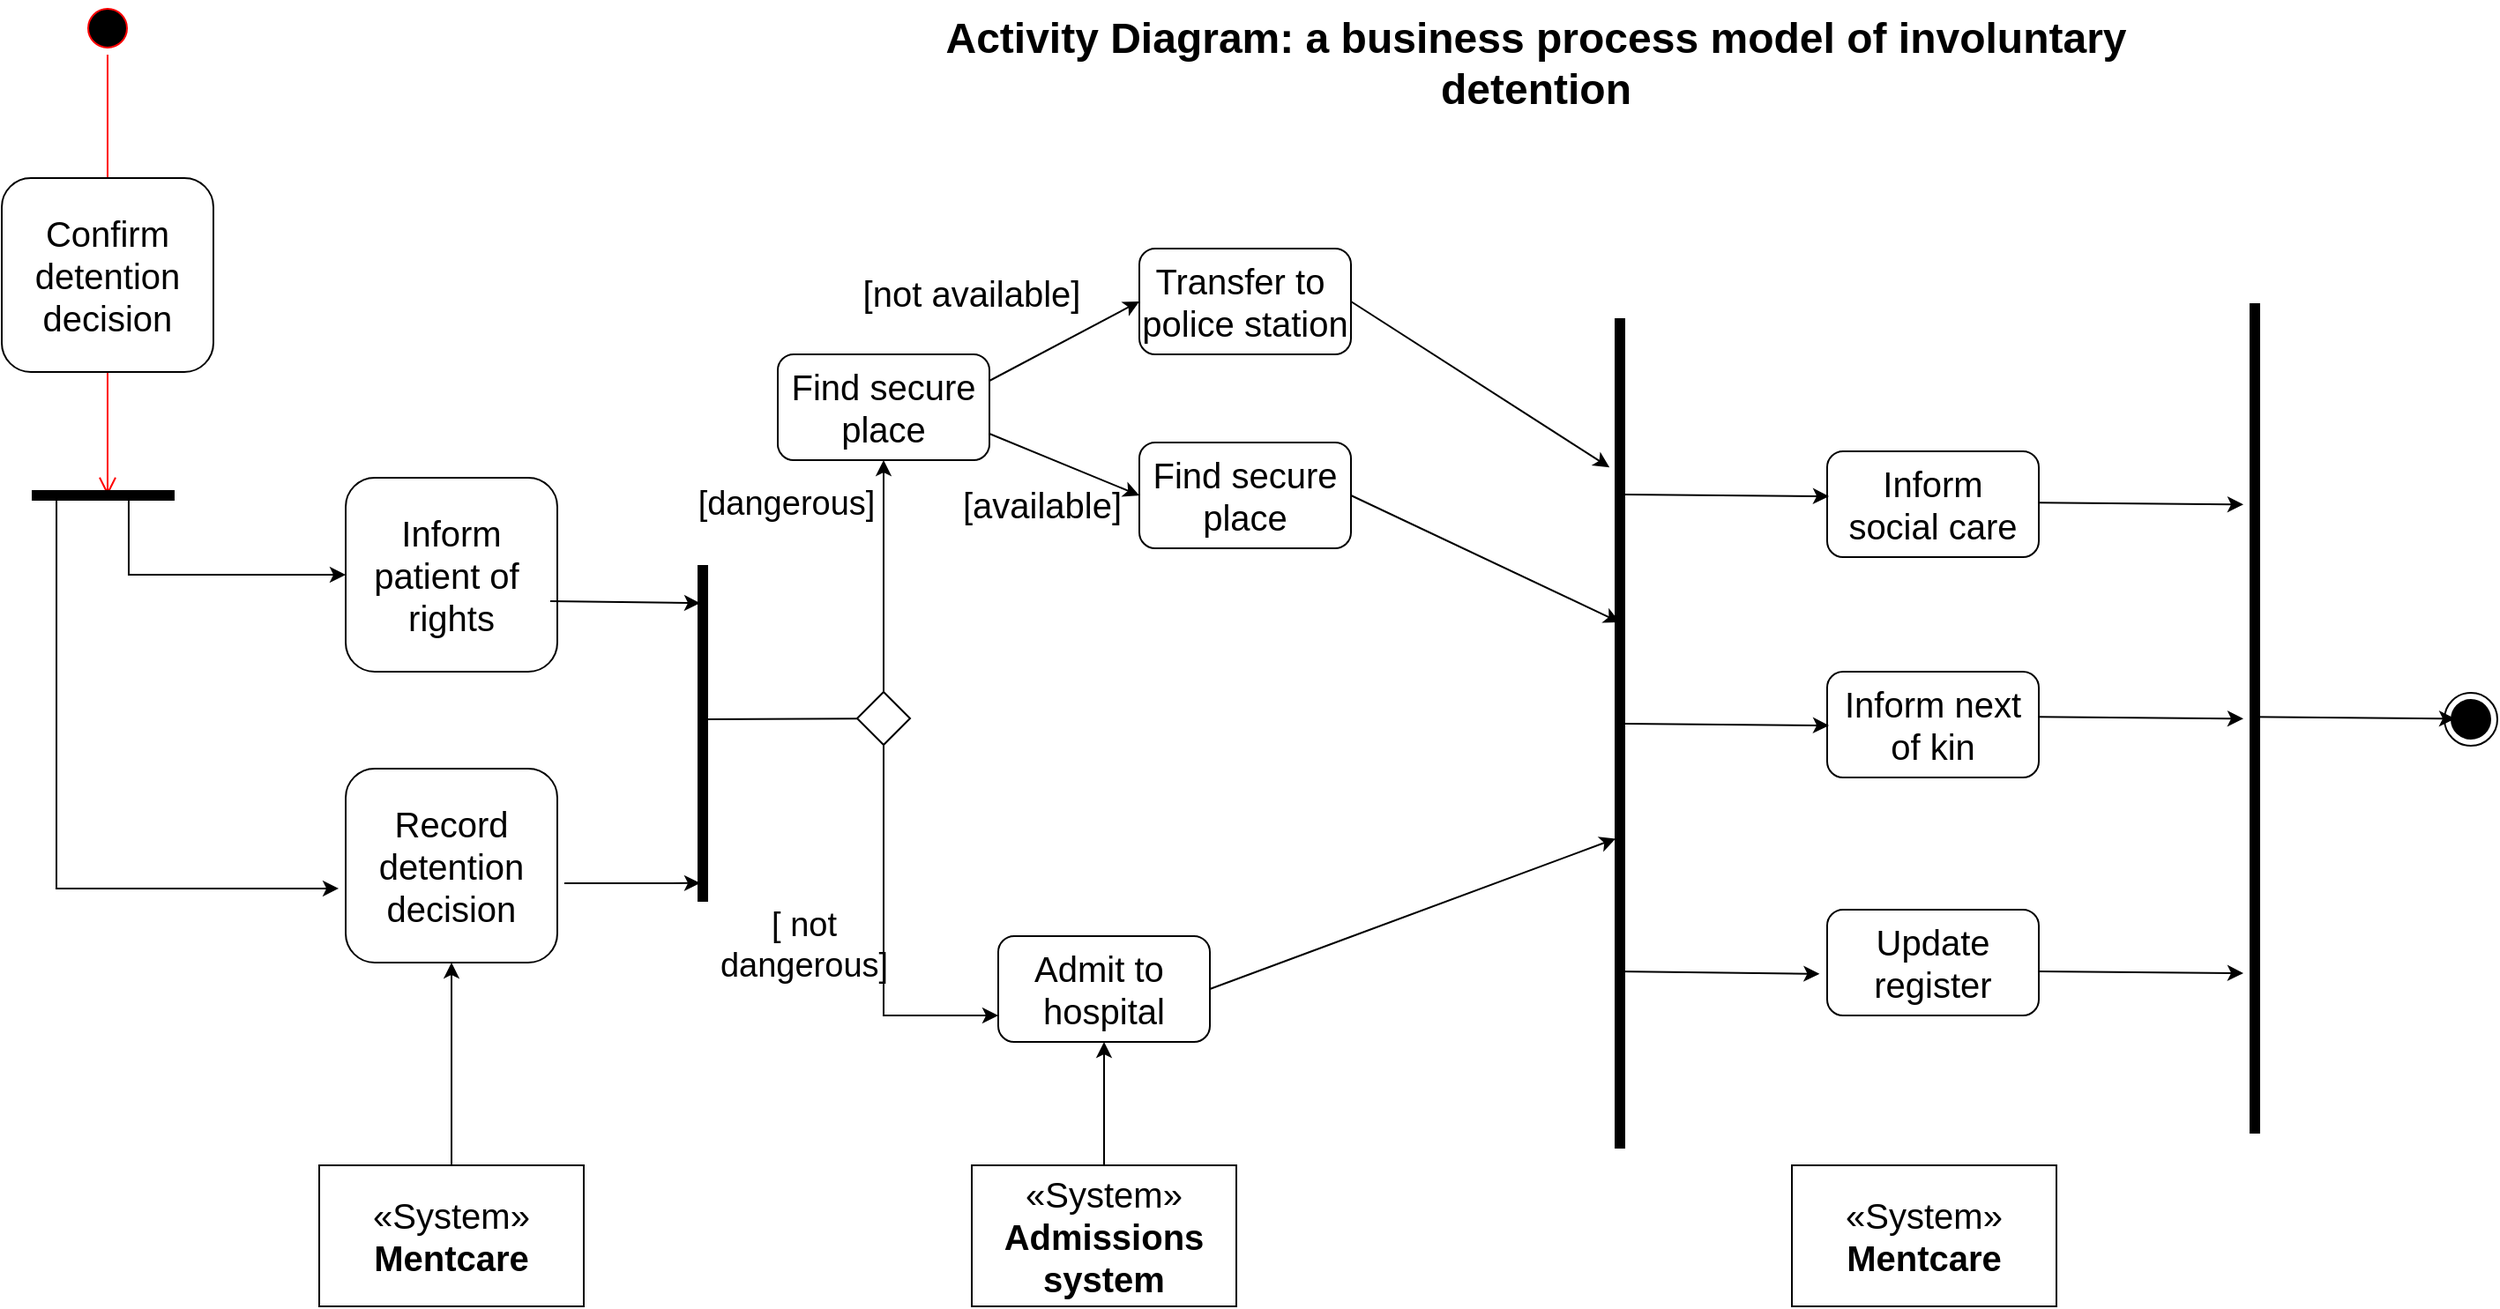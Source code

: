 <mxfile version="24.3.0" type="device">
  <diagram name="Page-1" id="-BxXAOziNJsNvNlKN5Kr">
    <mxGraphModel dx="794" dy="510" grid="1" gridSize="10" guides="1" tooltips="1" connect="1" arrows="1" fold="1" page="1" pageScale="1" pageWidth="827" pageHeight="1169" math="0" shadow="0">
      <root>
        <mxCell id="0" />
        <mxCell id="1" parent="0" />
        <mxCell id="8Kzg3xWZDTRwA0DRGUe8-1" value="" style="ellipse;html=1;shape=startState;fillColor=#000000;strokeColor=#ff0000;" vertex="1" parent="1">
          <mxGeometry x="90" y="40" width="30" height="30" as="geometry" />
        </mxCell>
        <mxCell id="8Kzg3xWZDTRwA0DRGUe8-2" value="" style="edgeStyle=orthogonalEdgeStyle;html=1;verticalAlign=bottom;endArrow=open;endSize=8;strokeColor=#ff0000;rounded=0;" edge="1" source="8Kzg3xWZDTRwA0DRGUe8-1" parent="1">
          <mxGeometry relative="1" as="geometry">
            <mxPoint x="105" y="320" as="targetPoint" />
          </mxGeometry>
        </mxCell>
        <mxCell id="8Kzg3xWZDTRwA0DRGUe8-3" value="&lt;font style=&quot;font-size: 24px;&quot;&gt;&lt;b&gt;Activity Diagram: a business process model of involuntary detention&lt;/b&gt;&lt;/font&gt;" style="text;html=1;align=center;verticalAlign=middle;whiteSpace=wrap;rounded=0;" vertex="1" parent="1">
          <mxGeometry x="560" y="60" width="710" height="30" as="geometry" />
        </mxCell>
        <mxCell id="8Kzg3xWZDTRwA0DRGUe8-4" value="&lt;font style=&quot;font-size: 20px;&quot;&gt;Confirm&lt;/font&gt;&lt;div style=&quot;font-size: 20px;&quot;&gt;&lt;font style=&quot;font-size: 20px;&quot;&gt;detention&lt;/font&gt;&lt;/div&gt;&lt;div style=&quot;font-size: 20px;&quot;&gt;&lt;font style=&quot;font-size: 20px;&quot;&gt;decision&lt;/font&gt;&lt;/div&gt;" style="rounded=1;whiteSpace=wrap;html=1;" vertex="1" parent="1">
          <mxGeometry x="45" y="140" width="120" height="110" as="geometry" />
        </mxCell>
        <mxCell id="8Kzg3xWZDTRwA0DRGUe8-7" value="" style="html=1;points=[];perimeter=orthogonalPerimeter;fillColor=strokeColor;rotation=-90;" vertex="1" parent="1">
          <mxGeometry x="100" y="280" width="5" height="80" as="geometry" />
        </mxCell>
        <mxCell id="8Kzg3xWZDTRwA0DRGUe8-8" value="&lt;span style=&quot;font-size: 20px;&quot;&gt;Inform&lt;/span&gt;&lt;div&gt;&lt;span style=&quot;font-size: 20px;&quot;&gt;patient of&amp;nbsp;&lt;/span&gt;&lt;/div&gt;&lt;div&gt;&lt;span style=&quot;font-size: 20px;&quot;&gt;rights&lt;/span&gt;&lt;/div&gt;" style="rounded=1;whiteSpace=wrap;html=1;" vertex="1" parent="1">
          <mxGeometry x="240" y="310" width="120" height="110" as="geometry" />
        </mxCell>
        <mxCell id="8Kzg3xWZDTRwA0DRGUe8-9" value="&lt;span style=&quot;font-size: 20px;&quot;&gt;Record&lt;/span&gt;&lt;div&gt;&lt;span style=&quot;font-size: 20px;&quot;&gt;detention&lt;/span&gt;&lt;/div&gt;&lt;div&gt;&lt;span style=&quot;font-size: 20px;&quot;&gt;decision&lt;/span&gt;&lt;/div&gt;" style="rounded=1;whiteSpace=wrap;html=1;" vertex="1" parent="1">
          <mxGeometry x="240" y="475" width="120" height="110" as="geometry" />
        </mxCell>
        <mxCell id="8Kzg3xWZDTRwA0DRGUe8-10" value="" style="endArrow=classic;html=1;rounded=0;entryX=0;entryY=0.5;entryDx=0;entryDy=0;exitX=0.1;exitY=0.681;exitDx=0;exitDy=0;exitPerimeter=0;edgeStyle=orthogonalEdgeStyle;" edge="1" parent="1" source="8Kzg3xWZDTRwA0DRGUe8-7" target="8Kzg3xWZDTRwA0DRGUe8-8">
          <mxGeometry width="50" height="50" relative="1" as="geometry">
            <mxPoint x="130" y="330" as="sourcePoint" />
            <mxPoint x="180" y="370" as="targetPoint" />
          </mxGeometry>
        </mxCell>
        <mxCell id="8Kzg3xWZDTRwA0DRGUe8-11" value="" style="endArrow=classic;html=1;rounded=0;exitX=0.1;exitY=0.169;exitDx=0;exitDy=0;exitPerimeter=0;entryX=-0.033;entryY=0.618;entryDx=0;entryDy=0;entryPerimeter=0;edgeStyle=orthogonalEdgeStyle;" edge="1" parent="1" source="8Kzg3xWZDTRwA0DRGUe8-7" target="8Kzg3xWZDTRwA0DRGUe8-9">
          <mxGeometry width="50" height="50" relative="1" as="geometry">
            <mxPoint x="120" y="520" as="sourcePoint" />
            <mxPoint x="170" y="470" as="targetPoint" />
            <Array as="points">
              <mxPoint x="76" y="543" />
            </Array>
          </mxGeometry>
        </mxCell>
        <mxCell id="8Kzg3xWZDTRwA0DRGUe8-12" value="&lt;font style=&quot;font-size: 20px;&quot;&gt;«System»&lt;br&gt;&lt;b&gt;Mentcare&lt;/b&gt;&lt;/font&gt;" style="html=1;whiteSpace=wrap;" vertex="1" parent="1">
          <mxGeometry x="225" y="700" width="150" height="80" as="geometry" />
        </mxCell>
        <mxCell id="8Kzg3xWZDTRwA0DRGUe8-13" value="" style="endArrow=classic;html=1;rounded=0;exitX=0.5;exitY=0;exitDx=0;exitDy=0;entryX=0.5;entryY=1;entryDx=0;entryDy=0;" edge="1" parent="1" source="8Kzg3xWZDTRwA0DRGUe8-12" target="8Kzg3xWZDTRwA0DRGUe8-9">
          <mxGeometry width="50" height="50" relative="1" as="geometry">
            <mxPoint x="430" y="640" as="sourcePoint" />
            <mxPoint x="480" y="590" as="targetPoint" />
          </mxGeometry>
        </mxCell>
        <mxCell id="8Kzg3xWZDTRwA0DRGUe8-14" value="" style="html=1;points=[];perimeter=orthogonalPerimeter;fillColor=strokeColor;rotation=0;" vertex="1" parent="1">
          <mxGeometry x="440" y="360" width="5" height="190" as="geometry" />
        </mxCell>
        <mxCell id="8Kzg3xWZDTRwA0DRGUe8-15" value="" style="rhombus;" vertex="1" parent="1">
          <mxGeometry x="530" y="431.5" width="30" height="30" as="geometry" />
        </mxCell>
        <mxCell id="8Kzg3xWZDTRwA0DRGUe8-16" value="" style="endArrow=none;html=1;rounded=0;exitX=0.6;exitY=0.458;exitDx=0;exitDy=0;exitPerimeter=0;" edge="1" parent="1" source="8Kzg3xWZDTRwA0DRGUe8-14" target="8Kzg3xWZDTRwA0DRGUe8-15">
          <mxGeometry width="50" height="50" relative="1" as="geometry">
            <mxPoint x="450" y="450" as="sourcePoint" />
            <mxPoint x="490" y="410" as="targetPoint" />
          </mxGeometry>
        </mxCell>
        <mxCell id="8Kzg3xWZDTRwA0DRGUe8-17" value="" style="endArrow=classic;html=1;rounded=0;entryX=1;entryY=0.111;entryDx=0;entryDy=0;entryPerimeter=0;" edge="1" parent="1">
          <mxGeometry width="50" height="50" relative="1" as="geometry">
            <mxPoint x="356" y="380" as="sourcePoint" />
            <mxPoint x="441" y="381.09" as="targetPoint" />
          </mxGeometry>
        </mxCell>
        <mxCell id="8Kzg3xWZDTRwA0DRGUe8-18" value="" style="endArrow=classic;html=1;rounded=0;entryX=-0.6;entryY=0.947;entryDx=0;entryDy=0;entryPerimeter=0;" edge="1" parent="1">
          <mxGeometry width="50" height="50" relative="1" as="geometry">
            <mxPoint x="364" y="540" as="sourcePoint" />
            <mxPoint x="441" y="539.93" as="targetPoint" />
          </mxGeometry>
        </mxCell>
        <mxCell id="8Kzg3xWZDTRwA0DRGUe8-19" value="&lt;font style=&quot;font-size: 20px;&quot;&gt;Find secure&lt;/font&gt;&lt;div style=&quot;font-size: 20px;&quot;&gt;&lt;font style=&quot;font-size: 20px;&quot;&gt;place&lt;/font&gt;&lt;/div&gt;" style="rounded=1;whiteSpace=wrap;html=1;" vertex="1" parent="1">
          <mxGeometry x="485" y="240" width="120" height="60" as="geometry" />
        </mxCell>
        <mxCell id="8Kzg3xWZDTRwA0DRGUe8-20" value="" style="endArrow=classic;html=1;rounded=0;exitX=0.5;exitY=0;exitDx=0;exitDy=0;" edge="1" parent="1" source="8Kzg3xWZDTRwA0DRGUe8-15">
          <mxGeometry width="50" height="50" relative="1" as="geometry">
            <mxPoint x="540" y="430" as="sourcePoint" />
            <mxPoint x="545" y="300" as="targetPoint" />
          </mxGeometry>
        </mxCell>
        <mxCell id="8Kzg3xWZDTRwA0DRGUe8-21" value="&lt;font style=&quot;font-size: 19px;&quot;&gt;[dangerous]&lt;/font&gt;" style="text;html=1;align=center;verticalAlign=middle;whiteSpace=wrap;rounded=0;" vertex="1" parent="1">
          <mxGeometry x="460" y="310" width="60" height="30" as="geometry" />
        </mxCell>
        <mxCell id="8Kzg3xWZDTRwA0DRGUe8-22" value="" style="endArrow=classic;html=1;rounded=0;exitX=0.5;exitY=1;exitDx=0;exitDy=0;entryX=0;entryY=0.75;entryDx=0;entryDy=0;edgeStyle=orthogonalEdgeStyle;" edge="1" parent="1" source="8Kzg3xWZDTRwA0DRGUe8-15" target="8Kzg3xWZDTRwA0DRGUe8-32">
          <mxGeometry width="50" height="50" relative="1" as="geometry">
            <mxPoint x="570" y="620" as="sourcePoint" />
            <mxPoint x="545" y="610" as="targetPoint" />
          </mxGeometry>
        </mxCell>
        <mxCell id="8Kzg3xWZDTRwA0DRGUe8-23" value="&lt;font style=&quot;font-size: 19px;&quot;&gt;[ not dangerous]&lt;/font&gt;" style="text;html=1;align=center;verticalAlign=middle;whiteSpace=wrap;rounded=0;" vertex="1" parent="1">
          <mxGeometry x="470" y="560" width="60" height="30" as="geometry" />
        </mxCell>
        <mxCell id="8Kzg3xWZDTRwA0DRGUe8-26" value="&lt;span style=&quot;font-size: 20px;&quot;&gt;Transfer to&amp;nbsp;&lt;/span&gt;&lt;div&gt;&lt;span style=&quot;font-size: 20px;&quot;&gt;police station&lt;/span&gt;&lt;/div&gt;" style="rounded=1;whiteSpace=wrap;html=1;" vertex="1" parent="1">
          <mxGeometry x="690" y="180" width="120" height="60" as="geometry" />
        </mxCell>
        <mxCell id="8Kzg3xWZDTRwA0DRGUe8-27" value="&lt;font style=&quot;font-size: 20px;&quot;&gt;Find secure&lt;/font&gt;&lt;div style=&quot;font-size: 20px;&quot;&gt;&lt;font style=&quot;font-size: 20px;&quot;&gt;place&lt;/font&gt;&lt;/div&gt;" style="rounded=1;whiteSpace=wrap;html=1;" vertex="1" parent="1">
          <mxGeometry x="690" y="290" width="120" height="60" as="geometry" />
        </mxCell>
        <mxCell id="8Kzg3xWZDTRwA0DRGUe8-28" value="" style="endArrow=classic;html=1;rounded=0;entryX=0;entryY=0.5;entryDx=0;entryDy=0;exitX=1;exitY=0.25;exitDx=0;exitDy=0;" edge="1" parent="1" source="8Kzg3xWZDTRwA0DRGUe8-19" target="8Kzg3xWZDTRwA0DRGUe8-26">
          <mxGeometry width="50" height="50" relative="1" as="geometry">
            <mxPoint x="605" y="270" as="sourcePoint" />
            <mxPoint x="655" y="220" as="targetPoint" />
          </mxGeometry>
        </mxCell>
        <mxCell id="8Kzg3xWZDTRwA0DRGUe8-29" value="" style="endArrow=classic;html=1;rounded=0;exitX=1;exitY=0.75;exitDx=0;exitDy=0;entryX=0;entryY=0.5;entryDx=0;entryDy=0;" edge="1" parent="1" source="8Kzg3xWZDTRwA0DRGUe8-19" target="8Kzg3xWZDTRwA0DRGUe8-27">
          <mxGeometry width="50" height="50" relative="1" as="geometry">
            <mxPoint x="630" y="380" as="sourcePoint" />
            <mxPoint x="680" y="330" as="targetPoint" />
          </mxGeometry>
        </mxCell>
        <mxCell id="8Kzg3xWZDTRwA0DRGUe8-30" value="&lt;font style=&quot;font-size: 20px;&quot;&gt;[not available]&lt;/font&gt;" style="text;html=1;align=center;verticalAlign=middle;whiteSpace=wrap;rounded=0;" vertex="1" parent="1">
          <mxGeometry x="520" y="190" width="150" height="30" as="geometry" />
        </mxCell>
        <mxCell id="8Kzg3xWZDTRwA0DRGUe8-31" value="&lt;font style=&quot;font-size: 20px;&quot;&gt;[available]&lt;/font&gt;" style="text;html=1;align=center;verticalAlign=middle;whiteSpace=wrap;rounded=0;" vertex="1" parent="1">
          <mxGeometry x="560" y="310" width="150" height="30" as="geometry" />
        </mxCell>
        <mxCell id="8Kzg3xWZDTRwA0DRGUe8-32" value="&lt;span style=&quot;font-size: 20px;&quot;&gt;Admit to&amp;nbsp;&lt;/span&gt;&lt;div&gt;&lt;span style=&quot;font-size: 20px;&quot;&gt;hospital&lt;/span&gt;&lt;/div&gt;" style="rounded=1;whiteSpace=wrap;html=1;" vertex="1" parent="1">
          <mxGeometry x="610" y="570" width="120" height="60" as="geometry" />
        </mxCell>
        <mxCell id="8Kzg3xWZDTRwA0DRGUe8-33" value="&lt;font style=&quot;font-size: 20px;&quot;&gt;«System»&lt;br&gt;&lt;b&gt;Admissions&lt;/b&gt;&lt;/font&gt;&lt;div&gt;&lt;font style=&quot;font-size: 20px;&quot;&gt;&lt;b&gt;system&lt;/b&gt;&lt;/font&gt;&lt;/div&gt;" style="html=1;whiteSpace=wrap;" vertex="1" parent="1">
          <mxGeometry x="595" y="700" width="150" height="80" as="geometry" />
        </mxCell>
        <mxCell id="8Kzg3xWZDTRwA0DRGUe8-34" value="" style="endArrow=classic;html=1;rounded=0;entryX=0.5;entryY=1;entryDx=0;entryDy=0;" edge="1" parent="1" target="8Kzg3xWZDTRwA0DRGUe8-32">
          <mxGeometry width="50" height="50" relative="1" as="geometry">
            <mxPoint x="670" y="700" as="sourcePoint" />
            <mxPoint x="720" y="650" as="targetPoint" />
          </mxGeometry>
        </mxCell>
        <mxCell id="8Kzg3xWZDTRwA0DRGUe8-35" value="" style="html=1;points=[];perimeter=orthogonalPerimeter;fillColor=strokeColor;rotation=0;" vertex="1" parent="1">
          <mxGeometry x="960" y="220" width="5" height="470" as="geometry" />
        </mxCell>
        <mxCell id="8Kzg3xWZDTRwA0DRGUe8-37" value="" style="endArrow=classic;html=1;rounded=0;exitX=1;exitY=0.5;exitDx=0;exitDy=0;entryX=-0.682;entryY=0.179;entryDx=0;entryDy=0;entryPerimeter=0;" edge="1" parent="1" source="8Kzg3xWZDTRwA0DRGUe8-26" target="8Kzg3xWZDTRwA0DRGUe8-35">
          <mxGeometry width="50" height="50" relative="1" as="geometry">
            <mxPoint x="850" y="330" as="sourcePoint" />
            <mxPoint x="900" y="280" as="targetPoint" />
          </mxGeometry>
        </mxCell>
        <mxCell id="8Kzg3xWZDTRwA0DRGUe8-38" value="" style="endArrow=classic;html=1;rounded=0;exitX=1;exitY=0.5;exitDx=0;exitDy=0;entryX=0.494;entryY=0.366;entryDx=0;entryDy=0;entryPerimeter=0;" edge="1" parent="1" source="8Kzg3xWZDTRwA0DRGUe8-27" target="8Kzg3xWZDTRwA0DRGUe8-35">
          <mxGeometry width="50" height="50" relative="1" as="geometry">
            <mxPoint x="820" y="220" as="sourcePoint" />
            <mxPoint x="967" y="314" as="targetPoint" />
          </mxGeometry>
        </mxCell>
        <mxCell id="8Kzg3xWZDTRwA0DRGUe8-39" value="" style="endArrow=classic;html=1;rounded=0;exitX=1;exitY=0.5;exitDx=0;exitDy=0;entryX=0.024;entryY=0.627;entryDx=0;entryDy=0;entryPerimeter=0;" edge="1" parent="1" source="8Kzg3xWZDTRwA0DRGUe8-32" target="8Kzg3xWZDTRwA0DRGUe8-35">
          <mxGeometry width="50" height="50" relative="1" as="geometry">
            <mxPoint x="820" y="330" as="sourcePoint" />
            <mxPoint x="972" y="402" as="targetPoint" />
          </mxGeometry>
        </mxCell>
        <mxCell id="8Kzg3xWZDTRwA0DRGUe8-40" value="&lt;span style=&quot;font-size: 20px;&quot;&gt;Inform&lt;/span&gt;&lt;div&gt;&lt;span style=&quot;font-size: 20px;&quot;&gt;social care&lt;/span&gt;&lt;/div&gt;" style="rounded=1;whiteSpace=wrap;html=1;" vertex="1" parent="1">
          <mxGeometry x="1080" y="295" width="120" height="60" as="geometry" />
        </mxCell>
        <mxCell id="8Kzg3xWZDTRwA0DRGUe8-41" value="&lt;span style=&quot;font-size: 20px;&quot;&gt;Inform next of kin&lt;/span&gt;" style="rounded=1;whiteSpace=wrap;html=1;" vertex="1" parent="1">
          <mxGeometry x="1080" y="420" width="120" height="60" as="geometry" />
        </mxCell>
        <mxCell id="8Kzg3xWZDTRwA0DRGUe8-42" value="&lt;span style=&quot;font-size: 20px;&quot;&gt;Update register&lt;/span&gt;" style="rounded=1;whiteSpace=wrap;html=1;" vertex="1" parent="1">
          <mxGeometry x="1080" y="555" width="120" height="60" as="geometry" />
        </mxCell>
        <mxCell id="8Kzg3xWZDTRwA0DRGUe8-44" value="&lt;font style=&quot;font-size: 20px;&quot;&gt;«System»&lt;br&gt;&lt;b&gt;Mentcare&lt;/b&gt;&lt;/font&gt;" style="html=1;whiteSpace=wrap;" vertex="1" parent="1">
          <mxGeometry x="1060" y="700" width="150" height="80" as="geometry" />
        </mxCell>
        <mxCell id="8Kzg3xWZDTRwA0DRGUe8-45" value="" style="endArrow=classic;html=1;rounded=0;entryX=-0.036;entryY=0.607;entryDx=0;entryDy=0;entryPerimeter=0;" edge="1" parent="1" target="8Kzg3xWZDTRwA0DRGUe8-42">
          <mxGeometry width="50" height="50" relative="1" as="geometry">
            <mxPoint x="960" y="590" as="sourcePoint" />
            <mxPoint x="1010" y="540" as="targetPoint" />
          </mxGeometry>
        </mxCell>
        <mxCell id="8Kzg3xWZDTRwA0DRGUe8-46" value="" style="endArrow=classic;html=1;rounded=0;entryX=-0.036;entryY=0.607;entryDx=0;entryDy=0;entryPerimeter=0;" edge="1" parent="1">
          <mxGeometry width="50" height="50" relative="1" as="geometry">
            <mxPoint x="965" y="449.5" as="sourcePoint" />
            <mxPoint x="1081" y="450.5" as="targetPoint" />
          </mxGeometry>
        </mxCell>
        <mxCell id="8Kzg3xWZDTRwA0DRGUe8-47" value="" style="endArrow=classic;html=1;rounded=0;entryX=-0.036;entryY=0.607;entryDx=0;entryDy=0;entryPerimeter=0;" edge="1" parent="1">
          <mxGeometry width="50" height="50" relative="1" as="geometry">
            <mxPoint x="965" y="319.5" as="sourcePoint" />
            <mxPoint x="1081" y="320.5" as="targetPoint" />
          </mxGeometry>
        </mxCell>
        <mxCell id="8Kzg3xWZDTRwA0DRGUe8-48" value="" style="html=1;points=[];perimeter=orthogonalPerimeter;fillColor=strokeColor;rotation=0;" vertex="1" parent="1">
          <mxGeometry x="1320" y="211.5" width="5" height="470" as="geometry" />
        </mxCell>
        <mxCell id="8Kzg3xWZDTRwA0DRGUe8-49" value="" style="endArrow=classic;html=1;rounded=0;entryX=-0.036;entryY=0.607;entryDx=0;entryDy=0;entryPerimeter=0;" edge="1" parent="1">
          <mxGeometry width="50" height="50" relative="1" as="geometry">
            <mxPoint x="1200" y="324.17" as="sourcePoint" />
            <mxPoint x="1316" y="325.17" as="targetPoint" />
          </mxGeometry>
        </mxCell>
        <mxCell id="8Kzg3xWZDTRwA0DRGUe8-50" value="" style="endArrow=classic;html=1;rounded=0;entryX=-0.036;entryY=0.607;entryDx=0;entryDy=0;entryPerimeter=0;" edge="1" parent="1">
          <mxGeometry width="50" height="50" relative="1" as="geometry">
            <mxPoint x="1200" y="445.67" as="sourcePoint" />
            <mxPoint x="1316" y="446.67" as="targetPoint" />
          </mxGeometry>
        </mxCell>
        <mxCell id="8Kzg3xWZDTRwA0DRGUe8-51" value="" style="endArrow=classic;html=1;rounded=0;entryX=-0.036;entryY=0.607;entryDx=0;entryDy=0;entryPerimeter=0;" edge="1" parent="1">
          <mxGeometry width="50" height="50" relative="1" as="geometry">
            <mxPoint x="1200" y="590" as="sourcePoint" />
            <mxPoint x="1316" y="591" as="targetPoint" />
          </mxGeometry>
        </mxCell>
        <mxCell id="8Kzg3xWZDTRwA0DRGUe8-52" value="" style="ellipse;html=1;shape=endState;fillColor=strokeColor;" vertex="1" parent="1">
          <mxGeometry x="1430" y="432" width="30" height="30" as="geometry" />
        </mxCell>
        <mxCell id="8Kzg3xWZDTRwA0DRGUe8-53" value="" style="endArrow=classic;html=1;rounded=0;entryX=-0.036;entryY=0.607;entryDx=0;entryDy=0;entryPerimeter=0;" edge="1" parent="1">
          <mxGeometry width="50" height="50" relative="1" as="geometry">
            <mxPoint x="1320" y="445.67" as="sourcePoint" />
            <mxPoint x="1436" y="446.67" as="targetPoint" />
          </mxGeometry>
        </mxCell>
      </root>
    </mxGraphModel>
  </diagram>
</mxfile>
